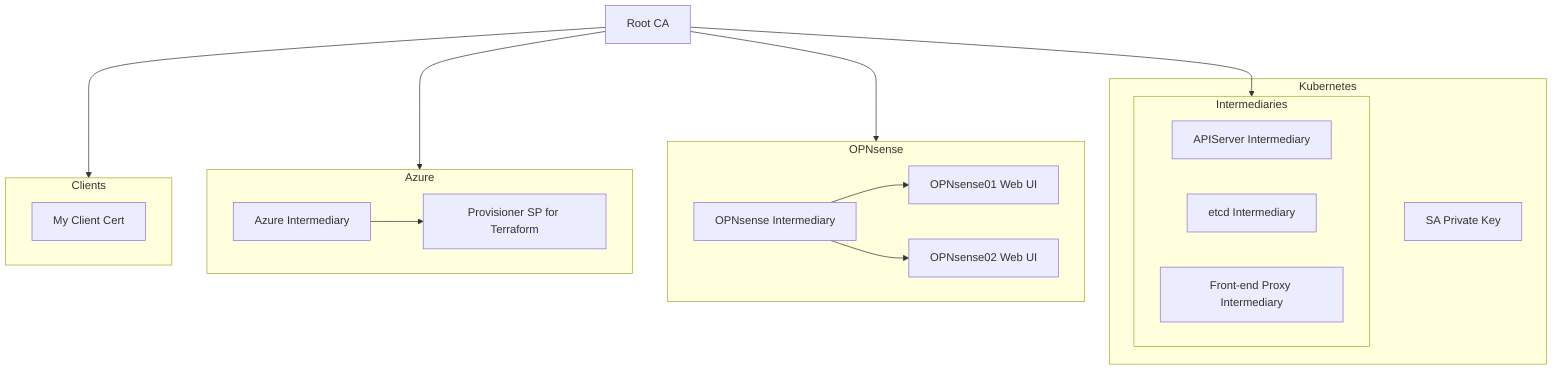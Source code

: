 graph TD

RootCA["Root CA"] --> Azure["Azure Intermediary"]
RootCA["Root CA"] --> OPNsense["OPNsense Intermediary"]
RootCA["Root CA"] --> Intermediaries["APIServer Intermediary"]
RootCA["Root CA"] --> Clients["My Client Cert"]

subgraph Kubernetes
    subgraph Intermediaries
        KubernetesCA["APIServer Intermediary"]
        KubernetesEtcd["etcd Intermediary"]
        KubernetesFEP["Front-end Proxy Intermediary"]
    end
    KubernetesSAKey["SA Private Key"]
end

subgraph OPNsense
    OPNsenseIntermediary["OPNsense Intermediary"] --> OPNsense01WebUI["OPNsense01 Web UI"]
    OPNsenseIntermediary["OPNsense Intermediary"] --> OPNsense02WebUI["OPNsense02 Web UI"]
end

subgraph Azure
    AzureIntermediary["Azure Intermediary"] --> TerraformSP["Provisioner SP for Terraform"]
end

subgraph Clients
    JustinGarfieldCert["My Client Cert"]
end